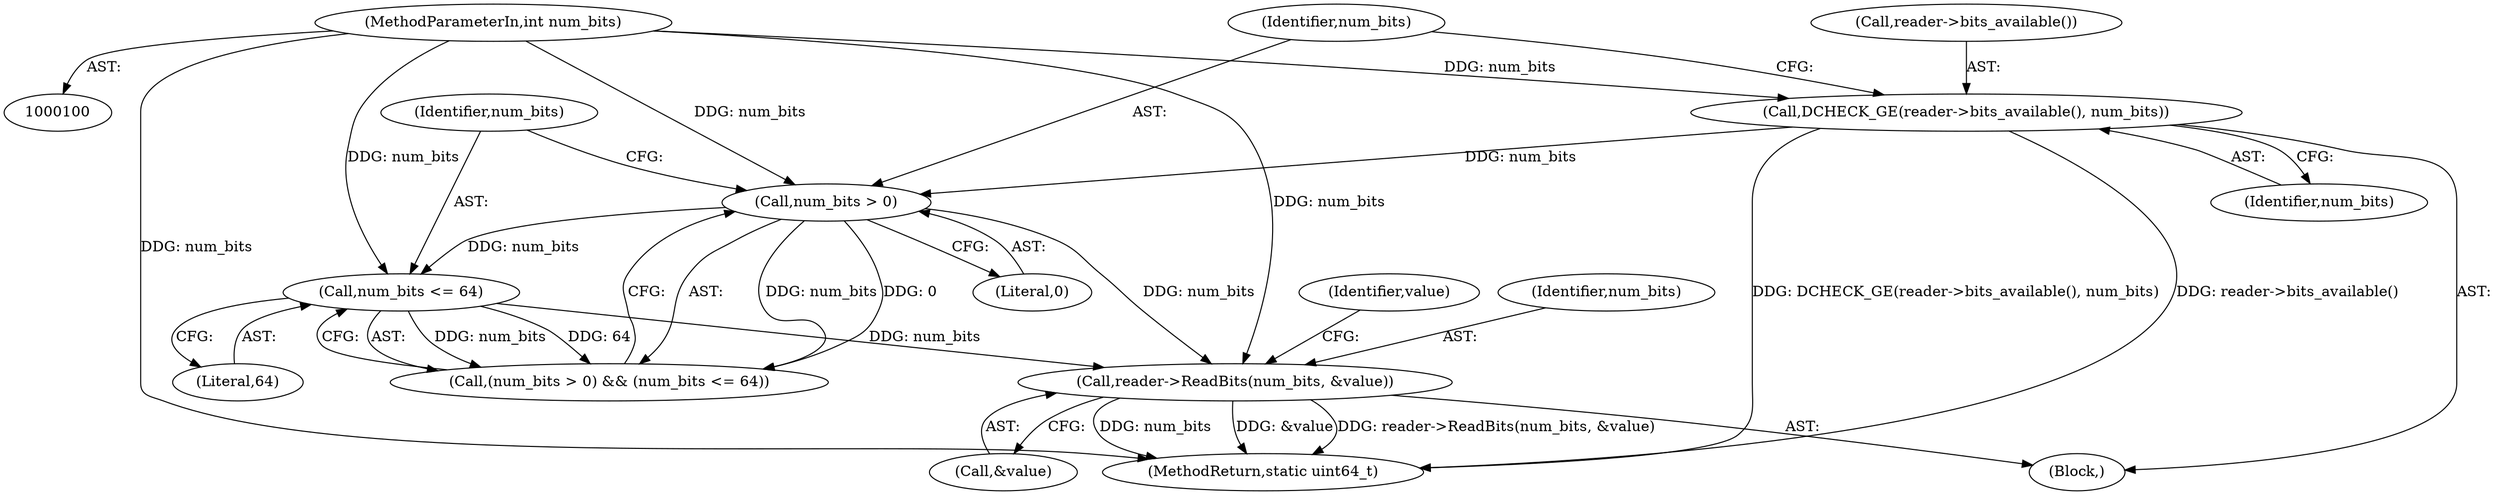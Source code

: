 digraph "1_Chrome_929f77d4173022a731ae91218ce6894d20f87f35_1@API" {
"1000116" [label="(Call,reader->ReadBits(num_bits, &value))"];
"1000112" [label="(Call,num_bits <= 64)"];
"1000109" [label="(Call,num_bits > 0)"];
"1000104" [label="(Call,DCHECK_GE(reader->bits_available(), num_bits))"];
"1000102" [label="(MethodParameterIn,int num_bits)"];
"1000116" [label="(Call,reader->ReadBits(num_bits, &value))"];
"1000118" [label="(Call,&value)"];
"1000110" [label="(Identifier,num_bits)"];
"1000114" [label="(Literal,64)"];
"1000109" [label="(Call,num_bits > 0)"];
"1000113" [label="(Identifier,num_bits)"];
"1000106" [label="(Identifier,num_bits)"];
"1000102" [label="(MethodParameterIn,int num_bits)"];
"1000121" [label="(Identifier,value)"];
"1000117" [label="(Identifier,num_bits)"];
"1000108" [label="(Call,(num_bits > 0) && (num_bits <= 64))"];
"1000105" [label="(Call,reader->bits_available())"];
"1000122" [label="(MethodReturn,static uint64_t)"];
"1000112" [label="(Call,num_bits <= 64)"];
"1000104" [label="(Call,DCHECK_GE(reader->bits_available(), num_bits))"];
"1000103" [label="(Block,)"];
"1000111" [label="(Literal,0)"];
"1000116" -> "1000103"  [label="AST: "];
"1000116" -> "1000118"  [label="CFG: "];
"1000117" -> "1000116"  [label="AST: "];
"1000118" -> "1000116"  [label="AST: "];
"1000121" -> "1000116"  [label="CFG: "];
"1000116" -> "1000122"  [label="DDG: num_bits"];
"1000116" -> "1000122"  [label="DDG: &value"];
"1000116" -> "1000122"  [label="DDG: reader->ReadBits(num_bits, &value)"];
"1000112" -> "1000116"  [label="DDG: num_bits"];
"1000109" -> "1000116"  [label="DDG: num_bits"];
"1000102" -> "1000116"  [label="DDG: num_bits"];
"1000112" -> "1000108"  [label="AST: "];
"1000112" -> "1000114"  [label="CFG: "];
"1000113" -> "1000112"  [label="AST: "];
"1000114" -> "1000112"  [label="AST: "];
"1000108" -> "1000112"  [label="CFG: "];
"1000112" -> "1000108"  [label="DDG: num_bits"];
"1000112" -> "1000108"  [label="DDG: 64"];
"1000109" -> "1000112"  [label="DDG: num_bits"];
"1000102" -> "1000112"  [label="DDG: num_bits"];
"1000109" -> "1000108"  [label="AST: "];
"1000109" -> "1000111"  [label="CFG: "];
"1000110" -> "1000109"  [label="AST: "];
"1000111" -> "1000109"  [label="AST: "];
"1000113" -> "1000109"  [label="CFG: "];
"1000108" -> "1000109"  [label="CFG: "];
"1000109" -> "1000108"  [label="DDG: num_bits"];
"1000109" -> "1000108"  [label="DDG: 0"];
"1000104" -> "1000109"  [label="DDG: num_bits"];
"1000102" -> "1000109"  [label="DDG: num_bits"];
"1000104" -> "1000103"  [label="AST: "];
"1000104" -> "1000106"  [label="CFG: "];
"1000105" -> "1000104"  [label="AST: "];
"1000106" -> "1000104"  [label="AST: "];
"1000110" -> "1000104"  [label="CFG: "];
"1000104" -> "1000122"  [label="DDG: DCHECK_GE(reader->bits_available(), num_bits)"];
"1000104" -> "1000122"  [label="DDG: reader->bits_available()"];
"1000102" -> "1000104"  [label="DDG: num_bits"];
"1000102" -> "1000100"  [label="AST: "];
"1000102" -> "1000122"  [label="DDG: num_bits"];
}
